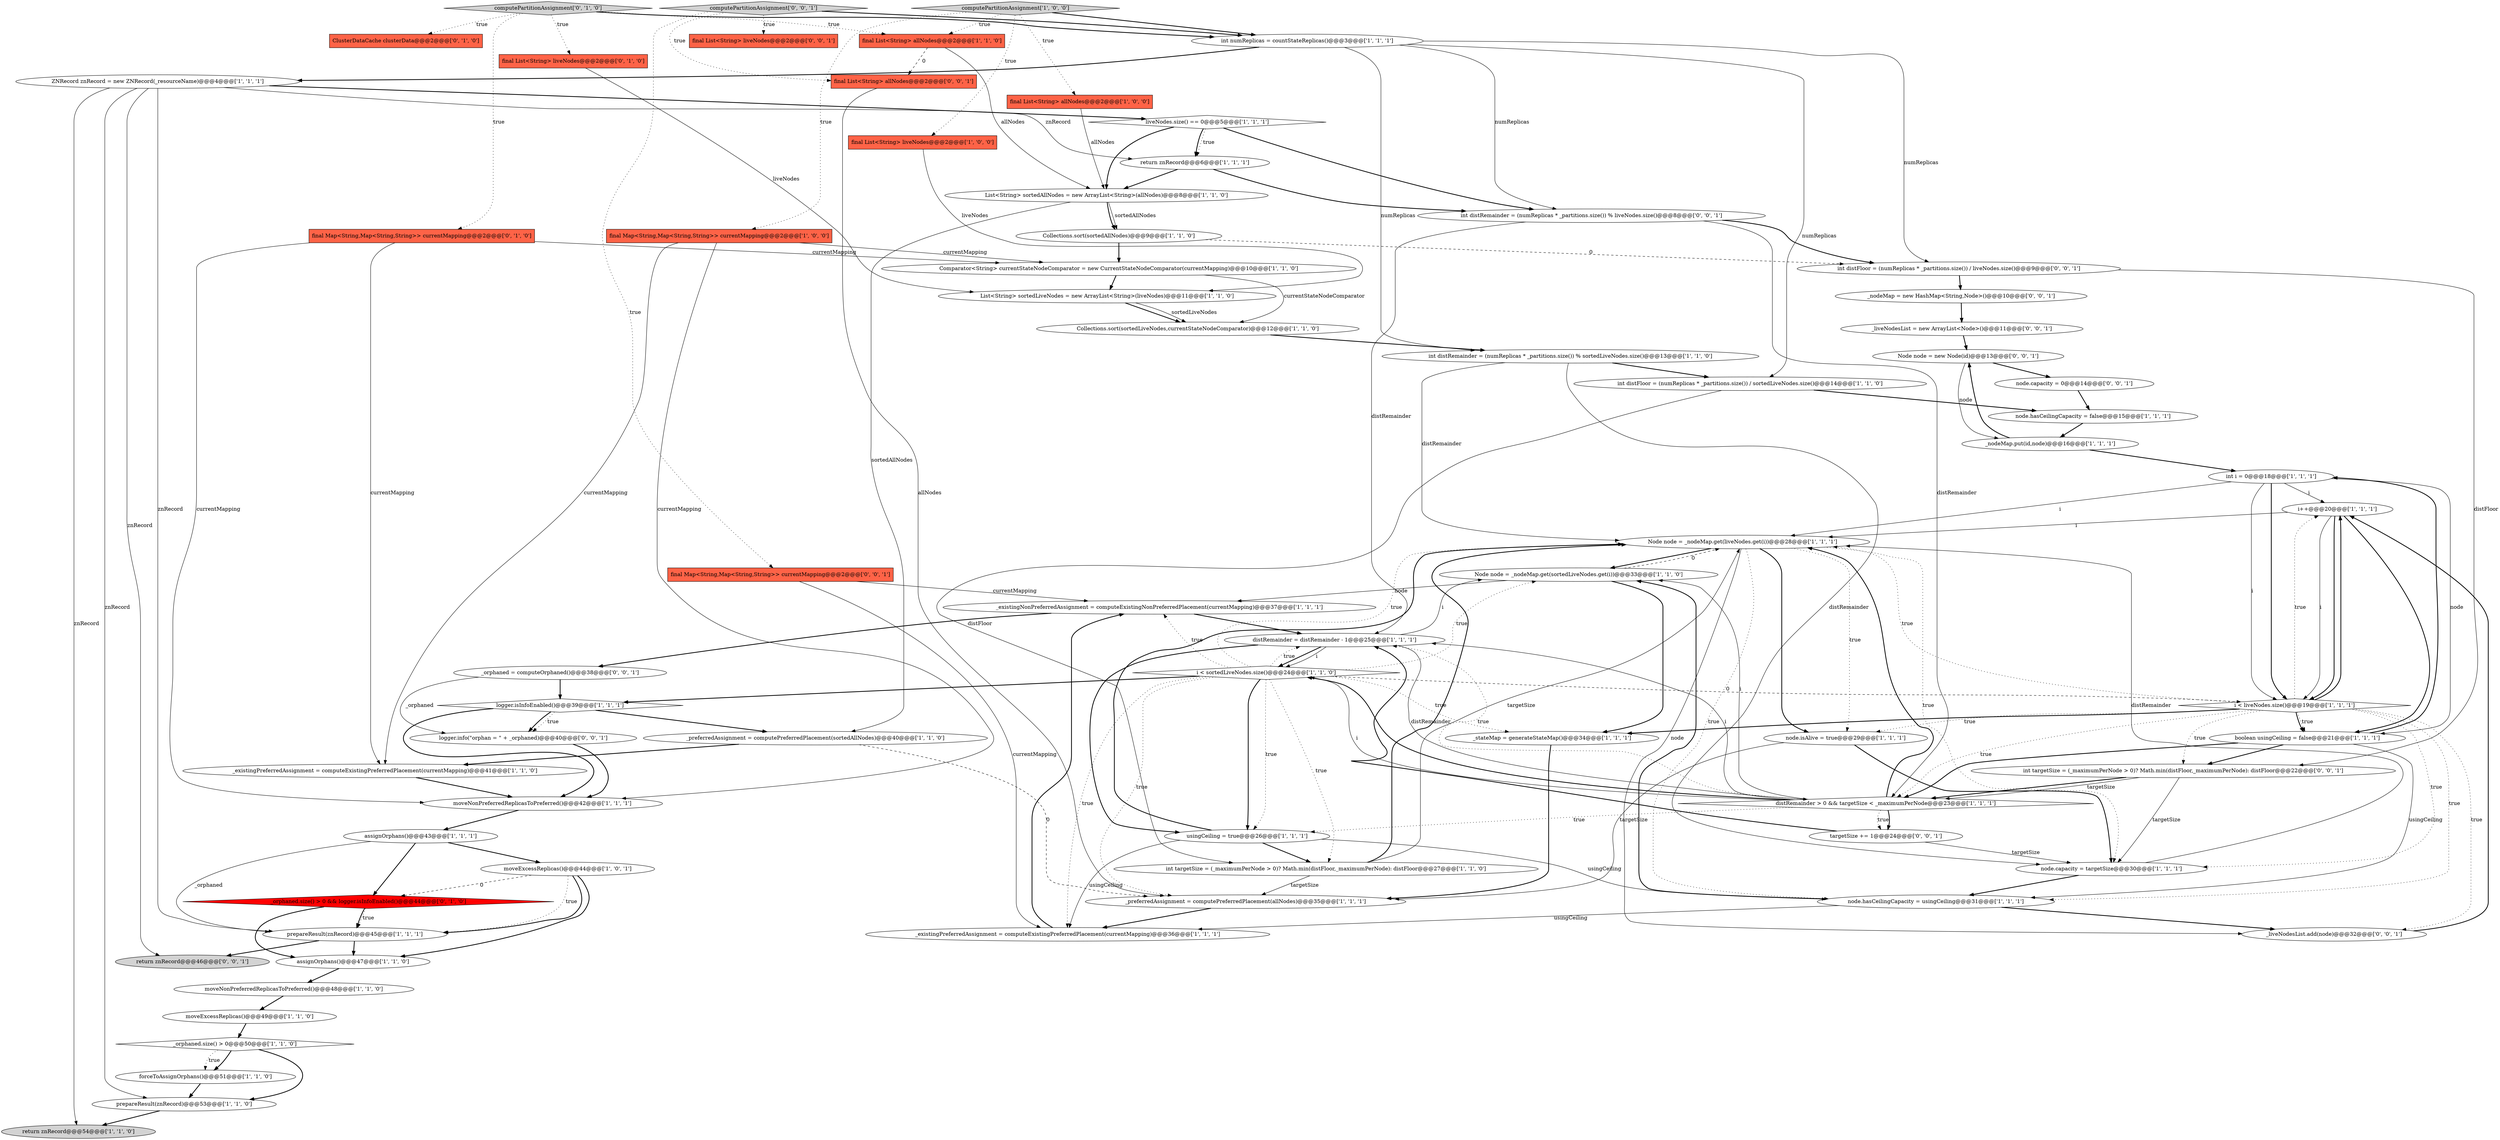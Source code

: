 digraph {
68 [style = filled, label = "Node node = new Node(id)@@@13@@@['0', '0', '1']", fillcolor = white, shape = ellipse image = "AAA0AAABBB3BBB"];
15 [style = filled, label = "prepareResult(znRecord)@@@45@@@['1', '1', '1']", fillcolor = white, shape = ellipse image = "AAA0AAABBB1BBB"];
25 [style = filled, label = "_preferredAssignment = computePreferredPlacement(sortedAllNodes)@@@40@@@['1', '1', '0']", fillcolor = white, shape = ellipse image = "AAA0AAABBB1BBB"];
0 [style = filled, label = "moveNonPreferredReplicasToPreferred()@@@48@@@['1', '1', '0']", fillcolor = white, shape = ellipse image = "AAA0AAABBB1BBB"];
2 [style = filled, label = "_preferredAssignment = computePreferredPlacement(allNodes)@@@35@@@['1', '1', '1']", fillcolor = white, shape = ellipse image = "AAA0AAABBB1BBB"];
4 [style = filled, label = "moveExcessReplicas()@@@49@@@['1', '1', '0']", fillcolor = white, shape = ellipse image = "AAA0AAABBB1BBB"];
32 [style = filled, label = "_existingPreferredAssignment = computeExistingPreferredPlacement(currentMapping)@@@41@@@['1', '1', '0']", fillcolor = white, shape = ellipse image = "AAA0AAABBB1BBB"];
57 [style = filled, label = "int distRemainder = (numReplicas * _partitions.size()) % liveNodes.size()@@@8@@@['0', '0', '1']", fillcolor = white, shape = ellipse image = "AAA0AAABBB3BBB"];
21 [style = filled, label = "int numReplicas = countStateReplicas()@@@3@@@['1', '1', '1']", fillcolor = white, shape = ellipse image = "AAA0AAABBB1BBB"];
12 [style = filled, label = "Comparator<String> currentStateNodeComparator = new CurrentStateNodeComparator(currentMapping)@@@10@@@['1', '1', '0']", fillcolor = white, shape = ellipse image = "AAA0AAABBB1BBB"];
61 [style = filled, label = "_liveNodesList = new ArrayList<Node>()@@@11@@@['0', '0', '1']", fillcolor = white, shape = ellipse image = "AAA0AAABBB3BBB"];
48 [style = filled, label = "int distRemainder = (numReplicas * _partitions.size()) % sortedLiveNodes.size()@@@13@@@['1', '1', '0']", fillcolor = white, shape = ellipse image = "AAA0AAABBB1BBB"];
44 [style = filled, label = "Node node = _nodeMap.get(sortedLiveNodes.get(i))@@@33@@@['1', '1', '0']", fillcolor = white, shape = ellipse image = "AAA0AAABBB1BBB"];
51 [style = filled, label = "final List<String> liveNodes@@@2@@@['0', '1', '0']", fillcolor = tomato, shape = box image = "AAA0AAABBB2BBB"];
65 [style = filled, label = "_nodeMap = new HashMap<String,Node>()@@@10@@@['0', '0', '1']", fillcolor = white, shape = ellipse image = "AAA0AAABBB3BBB"];
49 [style = filled, label = "distRemainder = distRemainder - 1@@@25@@@['1', '1', '1']", fillcolor = white, shape = ellipse image = "AAA0AAABBB1BBB"];
43 [style = filled, label = "i++@@@20@@@['1', '1', '1']", fillcolor = white, shape = ellipse image = "AAA0AAABBB1BBB"];
16 [style = filled, label = "return znRecord@@@6@@@['1', '1', '1']", fillcolor = white, shape = ellipse image = "AAA0AAABBB1BBB"];
29 [style = filled, label = "return znRecord@@@54@@@['1', '1', '0']", fillcolor = lightgray, shape = ellipse image = "AAA0AAABBB1BBB"];
10 [style = filled, label = "final List<String> allNodes@@@2@@@['1', '0', '0']", fillcolor = tomato, shape = box image = "AAA0AAABBB1BBB"];
8 [style = filled, label = "_existingPreferredAssignment = computeExistingPreferredPlacement(currentMapping)@@@36@@@['1', '1', '1']", fillcolor = white, shape = ellipse image = "AAA0AAABBB1BBB"];
7 [style = filled, label = "node.isAlive = true@@@29@@@['1', '1', '1']", fillcolor = white, shape = ellipse image = "AAA0AAABBB1BBB"];
27 [style = filled, label = "usingCeiling = true@@@26@@@['1', '1', '1']", fillcolor = white, shape = ellipse image = "AAA0AAABBB1BBB"];
62 [style = filled, label = "node.capacity = 0@@@14@@@['0', '0', '1']", fillcolor = white, shape = ellipse image = "AAA0AAABBB3BBB"];
20 [style = filled, label = "distRemainder > 0 && targetSize < _maximumPerNode@@@23@@@['1', '1', '1']", fillcolor = white, shape = diamond image = "AAA0AAABBB1BBB"];
70 [style = filled, label = "_orphaned = computeOrphaned()@@@38@@@['0', '0', '1']", fillcolor = white, shape = ellipse image = "AAA0AAABBB3BBB"];
31 [style = filled, label = "Node node = _nodeMap.get(liveNodes.get(i))@@@28@@@['1', '1', '1']", fillcolor = white, shape = ellipse image = "AAA0AAABBB1BBB"];
42 [style = filled, label = "node.hasCeilingCapacity = false@@@15@@@['1', '1', '1']", fillcolor = white, shape = ellipse image = "AAA0AAABBB1BBB"];
50 [style = filled, label = "computePartitionAssignment['0', '1', '0']", fillcolor = lightgray, shape = diamond image = "AAA0AAABBB2BBB"];
45 [style = filled, label = "boolean usingCeiling = false@@@21@@@['1', '1', '1']", fillcolor = white, shape = ellipse image = "AAA0AAABBB1BBB"];
30 [style = filled, label = "int distFloor = (numReplicas * _partitions.size()) / sortedLiveNodes.size()@@@14@@@['1', '1', '0']", fillcolor = white, shape = ellipse image = "AAA0AAABBB1BBB"];
54 [style = filled, label = "final Map<String,Map<String,String>> currentMapping@@@2@@@['0', '1', '0']", fillcolor = tomato, shape = box image = "AAA0AAABBB2BBB"];
52 [style = filled, label = "_orphaned.size() > 0 && logger.isInfoEnabled()@@@44@@@['0', '1', '0']", fillcolor = red, shape = diamond image = "AAA1AAABBB2BBB"];
6 [style = filled, label = "final List<String> liveNodes@@@2@@@['1', '0', '0']", fillcolor = tomato, shape = box image = "AAA0AAABBB1BBB"];
24 [style = filled, label = "assignOrphans()@@@47@@@['1', '1', '0']", fillcolor = white, shape = ellipse image = "AAA0AAABBB1BBB"];
22 [style = filled, label = "_orphaned.size() > 0@@@50@@@['1', '1', '0']", fillcolor = white, shape = diamond image = "AAA0AAABBB1BBB"];
69 [style = filled, label = "logger.info(\"orphan = \" + _orphaned)@@@40@@@['0', '0', '1']", fillcolor = white, shape = ellipse image = "AAA0AAABBB3BBB"];
23 [style = filled, label = "prepareResult(znRecord)@@@53@@@['1', '1', '0']", fillcolor = white, shape = ellipse image = "AAA0AAABBB1BBB"];
9 [style = filled, label = "logger.isInfoEnabled()@@@39@@@['1', '1', '1']", fillcolor = white, shape = diamond image = "AAA0AAABBB1BBB"];
67 [style = filled, label = "targetSize += 1@@@24@@@['0', '0', '1']", fillcolor = white, shape = ellipse image = "AAA0AAABBB3BBB"];
40 [style = filled, label = "node.capacity = targetSize@@@30@@@['1', '1', '1']", fillcolor = white, shape = ellipse image = "AAA0AAABBB1BBB"];
53 [style = filled, label = "ClusterDataCache clusterData@@@2@@@['0', '1', '0']", fillcolor = tomato, shape = box image = "AAA0AAABBB2BBB"];
39 [style = filled, label = "Collections.sort(sortedLiveNodes,currentStateNodeComparator)@@@12@@@['1', '1', '0']", fillcolor = white, shape = ellipse image = "AAA0AAABBB1BBB"];
13 [style = filled, label = "List<String> sortedAllNodes = new ArrayList<String>(allNodes)@@@8@@@['1', '1', '0']", fillcolor = white, shape = ellipse image = "AAA0AAABBB1BBB"];
33 [style = filled, label = "computePartitionAssignment['1', '0', '0']", fillcolor = lightgray, shape = diamond image = "AAA0AAABBB1BBB"];
38 [style = filled, label = "List<String> sortedLiveNodes = new ArrayList<String>(liveNodes)@@@11@@@['1', '1', '0']", fillcolor = white, shape = ellipse image = "AAA0AAABBB1BBB"];
41 [style = filled, label = "_nodeMap.put(id,node)@@@16@@@['1', '1', '1']", fillcolor = white, shape = ellipse image = "AAA0AAABBB1BBB"];
37 [style = filled, label = "int targetSize = (_maximumPerNode > 0)? Math.min(distFloor,_maximumPerNode): distFloor@@@27@@@['1', '1', '0']", fillcolor = white, shape = ellipse image = "AAA0AAABBB1BBB"];
63 [style = filled, label = "final List<String> allNodes@@@2@@@['0', '0', '1']", fillcolor = tomato, shape = box image = "AAA0AAABBB3BBB"];
18 [style = filled, label = "forceToAssignOrphans()@@@51@@@['1', '1', '0']", fillcolor = white, shape = ellipse image = "AAA0AAABBB1BBB"];
55 [style = filled, label = "computePartitionAssignment['0', '0', '1']", fillcolor = lightgray, shape = diamond image = "AAA0AAABBB3BBB"];
3 [style = filled, label = "moveExcessReplicas()@@@44@@@['1', '0', '1']", fillcolor = white, shape = ellipse image = "AAA0AAABBB1BBB"];
58 [style = filled, label = "_liveNodesList.add(node)@@@32@@@['0', '0', '1']", fillcolor = white, shape = ellipse image = "AAA0AAABBB3BBB"];
34 [style = filled, label = "_stateMap = generateStateMap()@@@34@@@['1', '1', '1']", fillcolor = white, shape = ellipse image = "AAA0AAABBB1BBB"];
11 [style = filled, label = "_existingNonPreferredAssignment = computeExistingNonPreferredPlacement(currentMapping)@@@37@@@['1', '1', '1']", fillcolor = white, shape = ellipse image = "AAA0AAABBB1BBB"];
35 [style = filled, label = "Collections.sort(sortedAllNodes)@@@9@@@['1', '1', '0']", fillcolor = white, shape = ellipse image = "AAA0AAABBB1BBB"];
1 [style = filled, label = "liveNodes.size() == 0@@@5@@@['1', '1', '1']", fillcolor = white, shape = diamond image = "AAA0AAABBB1BBB"];
56 [style = filled, label = "final Map<String,Map<String,String>> currentMapping@@@2@@@['0', '0', '1']", fillcolor = tomato, shape = box image = "AAA0AAABBB3BBB"];
59 [style = filled, label = "int targetSize = (_maximumPerNode > 0)? Math.min(distFloor,_maximumPerNode): distFloor@@@22@@@['0', '0', '1']", fillcolor = white, shape = ellipse image = "AAA0AAABBB3BBB"];
66 [style = filled, label = "int distFloor = (numReplicas * _partitions.size()) / liveNodes.size()@@@9@@@['0', '0', '1']", fillcolor = white, shape = ellipse image = "AAA0AAABBB3BBB"];
17 [style = filled, label = "i < sortedLiveNodes.size()@@@24@@@['1', '1', '0']", fillcolor = white, shape = diamond image = "AAA0AAABBB1BBB"];
46 [style = filled, label = "moveNonPreferredReplicasToPreferred()@@@42@@@['1', '1', '1']", fillcolor = white, shape = ellipse image = "AAA0AAABBB1BBB"];
64 [style = filled, label = "return znRecord@@@46@@@['0', '0', '1']", fillcolor = lightgray, shape = ellipse image = "AAA0AAABBB3BBB"];
28 [style = filled, label = "final List<String> allNodes@@@2@@@['1', '1', '0']", fillcolor = tomato, shape = box image = "AAA0AAABBB1BBB"];
36 [style = filled, label = "i < liveNodes.size()@@@19@@@['1', '1', '1']", fillcolor = white, shape = diamond image = "AAA0AAABBB1BBB"];
26 [style = filled, label = "node.hasCeilingCapacity = usingCeiling@@@31@@@['1', '1', '1']", fillcolor = white, shape = ellipse image = "AAA0AAABBB1BBB"];
5 [style = filled, label = "ZNRecord znRecord = new ZNRecord(_resourceName)@@@4@@@['1', '1', '1']", fillcolor = white, shape = ellipse image = "AAA0AAABBB1BBB"];
14 [style = filled, label = "assignOrphans()@@@43@@@['1', '1', '1']", fillcolor = white, shape = ellipse image = "AAA0AAABBB1BBB"];
19 [style = filled, label = "final Map<String,Map<String,String>> currentMapping@@@2@@@['1', '0', '0']", fillcolor = tomato, shape = box image = "AAA0AAABBB1BBB"];
60 [style = filled, label = "final List<String> liveNodes@@@2@@@['0', '0', '1']", fillcolor = tomato, shape = box image = "AAA0AAABBB3BBB"];
47 [style = filled, label = "int i = 0@@@18@@@['1', '1', '1']", fillcolor = white, shape = ellipse image = "AAA0AAABBB1BBB"];
14->3 [style = bold, label=""];
30->37 [style = solid, label="distFloor"];
42->41 [style = bold, label=""];
3->24 [style = bold, label=""];
69->46 [style = bold, label=""];
17->9 [style = bold, label=""];
10->13 [style = solid, label="allNodes"];
33->28 [style = dotted, label="true"];
20->27 [style = dotted, label="true"];
43->36 [style = solid, label="i"];
38->39 [style = bold, label=""];
1->13 [style = bold, label=""];
55->63 [style = dotted, label="true"];
31->7 [style = dotted, label="true"];
20->17 [style = solid, label="i"];
36->20 [style = dotted, label="true"];
23->29 [style = bold, label=""];
52->24 [style = bold, label=""];
17->8 [style = dotted, label="true"];
19->32 [style = solid, label="currentMapping"];
12->38 [style = bold, label=""];
61->68 [style = bold, label=""];
9->69 [style = bold, label=""];
56->11 [style = solid, label="currentMapping"];
62->42 [style = bold, label=""];
34->2 [style = bold, label=""];
37->31 [style = bold, label=""];
36->58 [style = dotted, label="true"];
37->31 [style = solid, label="targetSize"];
47->45 [style = solid, label="node"];
20->49 [style = dotted, label="true"];
47->36 [style = solid, label="i"];
28->63 [style = dashed, label="0"];
40->26 [style = bold, label=""];
17->34 [style = dotted, label="true"];
17->2 [style = dotted, label="true"];
70->9 [style = bold, label=""];
17->27 [style = bold, label=""];
17->36 [style = dashed, label="0"];
8->11 [style = bold, label=""];
17->27 [style = dotted, label="true"];
35->12 [style = bold, label=""];
20->44 [style = solid, label="i"];
20->67 [style = dotted, label="true"];
54->46 [style = solid, label="currentMapping"];
5->15 [style = solid, label="znRecord"];
31->40 [style = dotted, label="true"];
24->0 [style = bold, label=""];
30->42 [style = bold, label=""];
45->59 [style = bold, label=""];
68->41 [style = solid, label="node"];
27->31 [style = bold, label=""];
50->51 [style = dotted, label="true"];
20->31 [style = bold, label=""];
36->40 [style = dotted, label="true"];
22->23 [style = bold, label=""];
36->31 [style = dotted, label="true"];
12->39 [style = solid, label="currentStateNodeComparator"];
40->31 [style = solid, label="distRemainder"];
43->45 [style = bold, label=""];
35->66 [style = dashed, label="0"];
5->1 [style = bold, label=""];
27->26 [style = solid, label="usingCeiling"];
20->67 [style = bold, label=""];
36->45 [style = dotted, label="true"];
14->15 [style = solid, label="_orphaned"];
22->18 [style = bold, label=""];
36->7 [style = dotted, label="true"];
25->2 [style = dashed, label="0"];
1->16 [style = bold, label=""];
44->34 [style = bold, label=""];
14->52 [style = bold, label=""];
46->14 [style = bold, label=""];
49->17 [style = bold, label=""];
65->61 [style = bold, label=""];
15->64 [style = bold, label=""];
43->31 [style = solid, label="i"];
44->11 [style = solid, label="node"];
47->36 [style = bold, label=""];
4->22 [style = bold, label=""];
59->20 [style = bold, label=""];
33->10 [style = dotted, label="true"];
5->64 [style = solid, label="znRecord"];
52->15 [style = bold, label=""];
36->43 [style = bold, label=""];
66->65 [style = bold, label=""];
55->56 [style = dotted, label="true"];
47->43 [style = solid, label="i"];
16->13 [style = bold, label=""];
32->46 [style = bold, label=""];
58->43 [style = bold, label=""];
18->23 [style = bold, label=""];
22->18 [style = dotted, label="true"];
33->6 [style = dotted, label="true"];
48->40 [style = solid, label="distRemainder"];
21->66 [style = solid, label="numReplicas"];
50->54 [style = dotted, label="true"];
57->66 [style = bold, label=""];
41->68 [style = bold, label=""];
43->36 [style = bold, label=""];
9->46 [style = bold, label=""];
66->59 [style = solid, label="distFloor"];
11->70 [style = bold, label=""];
13->35 [style = solid, label="sortedAllNodes"];
45->20 [style = bold, label=""];
13->25 [style = solid, label="sortedAllNodes"];
9->69 [style = dotted, label="true"];
26->8 [style = solid, label="usingCeiling"];
31->7 [style = bold, label=""];
57->20 [style = solid, label="distRemainder"];
21->5 [style = bold, label=""];
50->53 [style = dotted, label="true"];
27->37 [style = bold, label=""];
54->12 [style = solid, label="currentMapping"];
67->40 [style = solid, label="targetSize"];
1->57 [style = bold, label=""];
26->44 [style = bold, label=""];
31->44 [style = bold, label=""];
21->57 [style = solid, label="numReplicas"];
50->28 [style = dotted, label="true"];
3->15 [style = dotted, label="true"];
1->16 [style = dotted, label="true"];
41->47 [style = bold, label=""];
31->58 [style = solid, label="node"];
17->37 [style = dotted, label="true"];
5->16 [style = solid, label="znRecord"];
48->30 [style = bold, label=""];
55->60 [style = dotted, label="true"];
5->29 [style = solid, label="znRecord"];
11->49 [style = bold, label=""];
7->40 [style = bold, label=""];
49->17 [style = solid, label="i"];
21->30 [style = solid, label="numReplicas"];
36->34 [style = bold, label=""];
17->44 [style = dotted, label="true"];
5->23 [style = solid, label="znRecord"];
51->38 [style = solid, label="liveNodes"];
17->11 [style = dotted, label="true"];
36->26 [style = dotted, label="true"];
3->52 [style = dashed, label="0"];
56->8 [style = solid, label="currentMapping"];
49->20 [style = solid, label="distRemainder"];
44->31 [style = dashed, label="0"];
48->31 [style = solid, label="distRemainder"];
26->58 [style = bold, label=""];
19->46 [style = solid, label="currentMapping"];
6->38 [style = solid, label="liveNodes"];
39->48 [style = bold, label=""];
20->17 [style = bold, label=""];
55->21 [style = bold, label=""];
37->2 [style = solid, label="targetSize"];
21->48 [style = solid, label="numReplicas"];
17->49 [style = dotted, label="true"];
7->2 [style = solid, label="targetSize"];
57->49 [style = solid, label="distRemainder"];
68->62 [style = bold, label=""];
70->69 [style = solid, label="_orphaned"];
25->32 [style = bold, label=""];
3->15 [style = bold, label=""];
49->27 [style = bold, label=""];
27->8 [style = solid, label="usingCeiling"];
28->13 [style = solid, label="allNodes"];
52->15 [style = dotted, label="true"];
38->39 [style = solid, label="sortedLiveNodes"];
45->26 [style = solid, label="usingCeiling"];
17->31 [style = dotted, label="true"];
67->49 [style = bold, label=""];
63->2 [style = solid, label="allNodes"];
36->43 [style = dotted, label="true"];
20->49 [style = solid, label="i"];
31->26 [style = dotted, label="true"];
0->4 [style = bold, label=""];
19->12 [style = solid, label="currentMapping"];
9->25 [style = bold, label=""];
15->24 [style = bold, label=""];
49->44 [style = solid, label="i"];
16->57 [style = bold, label=""];
45->47 [style = bold, label=""];
33->19 [style = dotted, label="true"];
47->31 [style = solid, label="i"];
59->40 [style = solid, label="targetSize"];
36->59 [style = dotted, label="true"];
36->45 [style = bold, label=""];
33->21 [style = bold, label=""];
50->21 [style = bold, label=""];
13->35 [style = bold, label=""];
54->32 [style = solid, label="currentMapping"];
59->20 [style = solid, label="targetSize"];
2->8 [style = bold, label=""];
}
